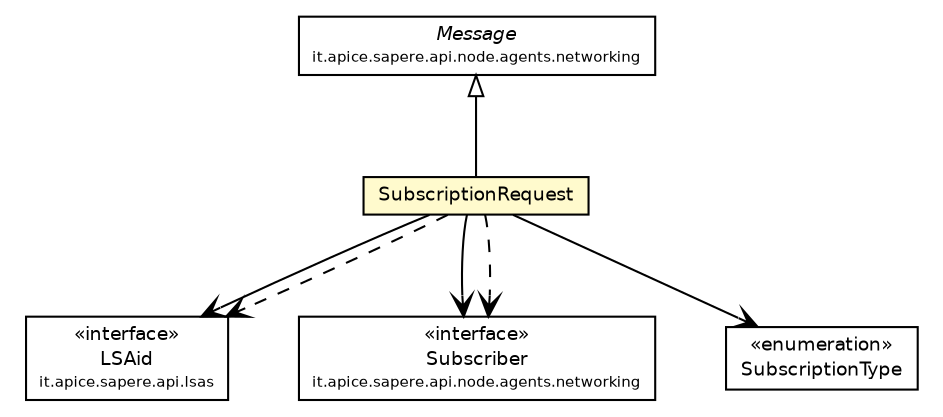 #!/usr/local/bin/dot
#
# Class diagram 
# Generated by UmlGraph version 4.4 (http://www.spinellis.gr/sw/umlgraph)
#

digraph G {
	edge [fontname="Helvetica",fontsize=10,labelfontname="Helvetica",labelfontsize=10];
	node [fontname="Helvetica",fontsize=10,shape=plaintext];
	// it.apice.sapere.api.lsas.LSAid
	c77363 [label=<<table border="0" cellborder="1" cellspacing="0" cellpadding="2" port="p" href="../../../../api/lsas/LSAid.html">
		<tr><td><table border="0" cellspacing="0" cellpadding="1">
			<tr><td> &laquo;interface&raquo; </td></tr>
			<tr><td> LSAid </td></tr>
			<tr><td><font point-size="7.0"> it.apice.sapere.api.lsas </font></td></tr>
		</table></td></tr>
		</table>>, fontname="Helvetica", fontcolor="black", fontsize=9.0];
	// it.apice.sapere.api.node.agents.networking.Subscriber
	c77395 [label=<<table border="0" cellborder="1" cellspacing="0" cellpadding="2" port="p" href="../../../../api/node/agents/networking/Subscriber.html">
		<tr><td><table border="0" cellspacing="0" cellpadding="1">
			<tr><td> &laquo;interface&raquo; </td></tr>
			<tr><td> Subscriber </td></tr>
			<tr><td><font point-size="7.0"> it.apice.sapere.api.node.agents.networking </font></td></tr>
		</table></td></tr>
		</table>>, fontname="Helvetica", fontcolor="black", fontsize=9.0];
	// it.apice.sapere.api.node.agents.networking.Message
	c77396 [label=<<table border="0" cellborder="1" cellspacing="0" cellpadding="2" port="p" href="../../../../api/node/agents/networking/Message.html">
		<tr><td><table border="0" cellspacing="0" cellpadding="1">
			<tr><td><font face="Helvetica-Oblique"> Message </font></td></tr>
			<tr><td><font point-size="7.0"> it.apice.sapere.api.node.agents.networking </font></td></tr>
		</table></td></tr>
		</table>>, fontname="Helvetica", fontcolor="black", fontsize=9.0];
	// it.apice.sapere.node.networking.obsnotif.impl.SubscriptionType
	c77528 [label=<<table border="0" cellborder="1" cellspacing="0" cellpadding="2" port="p" href="./SubscriptionType.html">
		<tr><td><table border="0" cellspacing="0" cellpadding="1">
			<tr><td> &laquo;enumeration&raquo; </td></tr>
			<tr><td> SubscriptionType </td></tr>
		</table></td></tr>
		</table>>, fontname="Helvetica", fontcolor="black", fontsize=9.0];
	// it.apice.sapere.node.networking.obsnotif.impl.SubscriptionRequest
	c77529 [label=<<table border="0" cellborder="1" cellspacing="0" cellpadding="2" port="p" bgcolor="lemonChiffon" href="./SubscriptionRequest.html">
		<tr><td><table border="0" cellspacing="0" cellpadding="1">
			<tr><td> SubscriptionRequest </td></tr>
		</table></td></tr>
		</table>>, fontname="Helvetica", fontcolor="black", fontsize=9.0];
	//it.apice.sapere.node.networking.obsnotif.impl.SubscriptionRequest extends it.apice.sapere.api.node.agents.networking.Message
	c77396:p -> c77529:p [dir=back,arrowtail=empty];
	// it.apice.sapere.node.networking.obsnotif.impl.SubscriptionRequest NAVASSOC it.apice.sapere.api.lsas.LSAid
	c77529:p -> c77363:p [taillabel="", label="", headlabel="", fontname="Helvetica", fontcolor="black", fontsize=10.0, color="black", arrowhead=open];
	// it.apice.sapere.node.networking.obsnotif.impl.SubscriptionRequest NAVASSOC it.apice.sapere.api.node.agents.networking.Subscriber
	c77529:p -> c77395:p [taillabel="", label="", headlabel="", fontname="Helvetica", fontcolor="black", fontsize=10.0, color="black", arrowhead=open];
	// it.apice.sapere.node.networking.obsnotif.impl.SubscriptionRequest NAVASSOC it.apice.sapere.node.networking.obsnotif.impl.SubscriptionType
	c77529:p -> c77528:p [taillabel="", label="", headlabel="", fontname="Helvetica", fontcolor="black", fontsize=10.0, color="black", arrowhead=open];
	// it.apice.sapere.node.networking.obsnotif.impl.SubscriptionRequest DEPEND it.apice.sapere.api.lsas.LSAid
	c77529:p -> c77363:p [taillabel="", label="", headlabel="", fontname="Helvetica", fontcolor="black", fontsize=10.0, color="black", arrowhead=open, style=dashed];
	// it.apice.sapere.node.networking.obsnotif.impl.SubscriptionRequest DEPEND it.apice.sapere.api.node.agents.networking.Subscriber
	c77529:p -> c77395:p [taillabel="", label="", headlabel="", fontname="Helvetica", fontcolor="black", fontsize=10.0, color="black", arrowhead=open, style=dashed];
}

